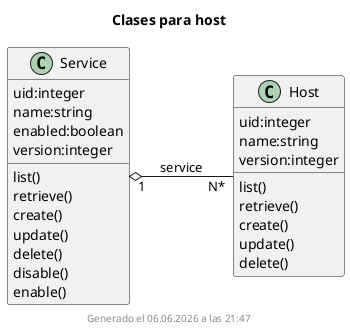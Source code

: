 ' AUTOGENERATED
@startuml
left to right direction
title Clases para host
class .Service{
uid:integer
name:string
enabled:boolean
version:integer
list()
retrieve()
create()
update()
delete()
disable()
enable()
}
class .Host{
uid:integer
name:string
version:integer
list()
retrieve()
create()
update()
delete()
}
.Service "1"  o--  "N*" .Host: service

footer Generado el %date("dd.MM.yyyy' a las 'HH:mm")
@enduml
